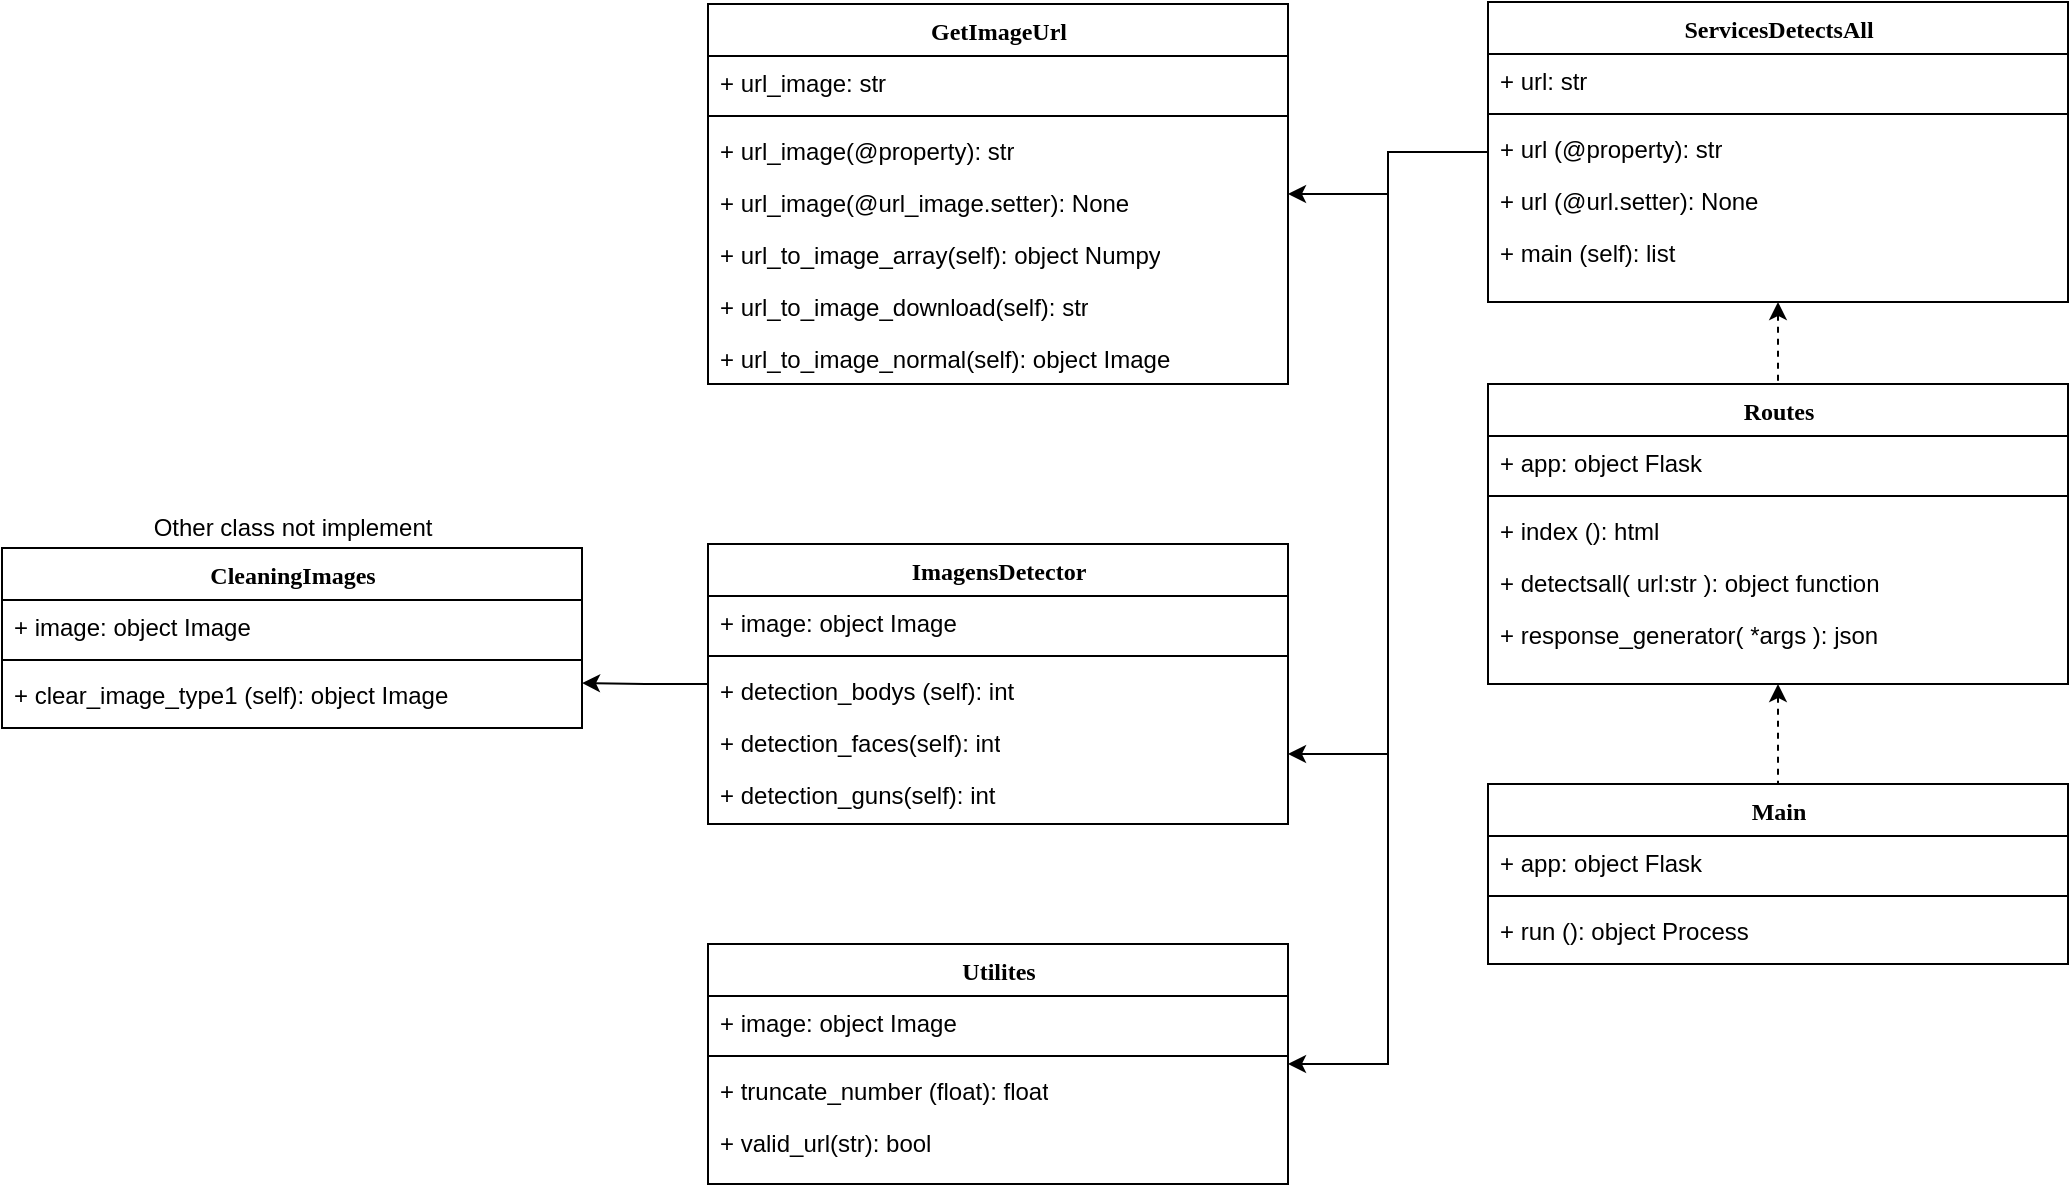 <mxfile version="14.6.13" type="device"><diagram name="Page-1" id="9f46799a-70d6-7492-0946-bef42562c5a5"><mxGraphModel dx="2523" dy="825" grid="1" gridSize="10" guides="1" tooltips="1" connect="1" arrows="1" fold="1" page="1" pageScale="1" pageWidth="1100" pageHeight="850" background="#ffffff" math="0" shadow="0"><root><mxCell id="0"/><mxCell id="1" parent="0"/><mxCell id="78961159f06e98e8-123" style="edgeStyle=orthogonalEdgeStyle;html=1;labelBackgroundColor=none;startFill=0;startSize=8;endArrow=open;endFill=0;endSize=16;fontFamily=Verdana;fontSize=12;dashed=1;" parent="1" target="78961159f06e98e8-69" edge="1"><mxGeometry relative="1" as="geometry"><Array as="points"><mxPoint x="790" y="297"/><mxPoint x="1030" y="297"/></Array><mxPoint x="840" y="138.5" as="sourcePoint"/></mxGeometry></mxCell><mxCell id="78961159f06e98e8-124" style="edgeStyle=orthogonalEdgeStyle;html=1;labelBackgroundColor=none;startFill=0;startSize=8;endArrow=diamondThin;endFill=0;endSize=16;fontFamily=Verdana;fontSize=12;" parent="1" target="78961159f06e98e8-69" edge="1"><mxGeometry relative="1" as="geometry"><Array as="points"><mxPoint x="740" y="347"/><mxPoint x="990" y="347"/></Array><mxPoint x="840" y="138.5" as="sourcePoint"/></mxGeometry></mxCell><mxCell id="GDsWLiKkRO5h1Vw5HEU5-4" value="GetImageUrl" style="swimlane;html=1;fontStyle=1;align=center;verticalAlign=top;childLayout=stackLayout;horizontal=1;startSize=26;horizontalStack=0;resizeParent=1;resizeLast=0;collapsible=1;marginBottom=0;swimlaneFillColor=#ffffff;rounded=0;shadow=0;comic=0;labelBackgroundColor=none;strokeWidth=1;fillColor=none;fontFamily=Verdana;fontSize=12" vertex="1" parent="1"><mxGeometry x="110" y="50" width="290" height="190" as="geometry"><mxRectangle x="77" y="120" width="100" height="26" as="alternateBounds"/></mxGeometry></mxCell><mxCell id="GDsWLiKkRO5h1Vw5HEU5-5" value="+ url_image: str" style="text;html=1;strokeColor=none;fillColor=none;align=left;verticalAlign=top;spacingLeft=4;spacingRight=4;whiteSpace=wrap;overflow=hidden;rotatable=0;points=[[0,0.5],[1,0.5]];portConstraint=eastwest;" vertex="1" parent="GDsWLiKkRO5h1Vw5HEU5-4"><mxGeometry y="26" width="290" height="26" as="geometry"/></mxCell><mxCell id="GDsWLiKkRO5h1Vw5HEU5-10" value="" style="line;html=1;strokeWidth=1;fillColor=none;align=left;verticalAlign=middle;spacingTop=-1;spacingLeft=3;spacingRight=3;rotatable=0;labelPosition=right;points=[];portConstraint=eastwest;" vertex="1" parent="GDsWLiKkRO5h1Vw5HEU5-4"><mxGeometry y="52" width="290" height="8" as="geometry"/></mxCell><mxCell id="GDsWLiKkRO5h1Vw5HEU5-11" value="+ url_image(@property): str" style="text;html=1;strokeColor=none;fillColor=none;align=left;verticalAlign=top;spacingLeft=4;spacingRight=4;whiteSpace=wrap;overflow=hidden;rotatable=0;points=[[0,0.5],[1,0.5]];portConstraint=eastwest;" vertex="1" parent="GDsWLiKkRO5h1Vw5HEU5-4"><mxGeometry y="60" width="290" height="26" as="geometry"/></mxCell><mxCell id="GDsWLiKkRO5h1Vw5HEU5-12" value="+ url_image(@url_image.setter): None" style="text;html=1;strokeColor=none;fillColor=none;align=left;verticalAlign=top;spacingLeft=4;spacingRight=4;whiteSpace=wrap;overflow=hidden;rotatable=0;points=[[0,0.5],[1,0.5]];portConstraint=eastwest;" vertex="1" parent="GDsWLiKkRO5h1Vw5HEU5-4"><mxGeometry y="86" width="290" height="26" as="geometry"/></mxCell><mxCell id="GDsWLiKkRO5h1Vw5HEU5-19" value="+ url_to_image_array(self): object Numpy" style="text;html=1;strokeColor=none;fillColor=none;align=left;verticalAlign=top;spacingLeft=4;spacingRight=4;whiteSpace=wrap;overflow=hidden;rotatable=0;points=[[0,0.5],[1,0.5]];portConstraint=eastwest;" vertex="1" parent="GDsWLiKkRO5h1Vw5HEU5-4"><mxGeometry y="112" width="290" height="26" as="geometry"/></mxCell><mxCell id="GDsWLiKkRO5h1Vw5HEU5-20" value="+ url_to_image_download(self): str" style="text;html=1;strokeColor=none;fillColor=none;align=left;verticalAlign=top;spacingLeft=4;spacingRight=4;whiteSpace=wrap;overflow=hidden;rotatable=0;points=[[0,0.5],[1,0.5]];portConstraint=eastwest;" vertex="1" parent="GDsWLiKkRO5h1Vw5HEU5-4"><mxGeometry y="138" width="290" height="26" as="geometry"/></mxCell><mxCell id="GDsWLiKkRO5h1Vw5HEU5-21" value="+ url_to_image_normal(self): object Image&amp;nbsp;" style="text;html=1;strokeColor=none;fillColor=none;align=left;verticalAlign=top;spacingLeft=4;spacingRight=4;whiteSpace=wrap;overflow=hidden;rotatable=0;points=[[0,0.5],[1,0.5]];portConstraint=eastwest;" vertex="1" parent="GDsWLiKkRO5h1Vw5HEU5-4"><mxGeometry y="164" width="290" height="26" as="geometry"/></mxCell><mxCell id="GDsWLiKkRO5h1Vw5HEU5-85" style="edgeStyle=orthogonalEdgeStyle;rounded=0;orthogonalLoop=1;jettySize=auto;html=1;entryX=1;entryY=0.75;entryDx=0;entryDy=0;" edge="1" parent="1" source="GDsWLiKkRO5h1Vw5HEU5-22" target="GDsWLiKkRO5h1Vw5HEU5-31"><mxGeometry relative="1" as="geometry"/></mxCell><mxCell id="GDsWLiKkRO5h1Vw5HEU5-22" value="ImagensDetector" style="swimlane;html=1;fontStyle=1;align=center;verticalAlign=top;childLayout=stackLayout;horizontal=1;startSize=26;horizontalStack=0;resizeParent=1;resizeLast=0;collapsible=1;marginBottom=0;swimlaneFillColor=#ffffff;rounded=0;shadow=0;comic=0;labelBackgroundColor=none;strokeWidth=1;fillColor=none;fontFamily=Verdana;fontSize=12" vertex="1" parent="1"><mxGeometry x="110" y="320" width="290" height="140" as="geometry"><mxRectangle x="90" y="350" width="120" height="26" as="alternateBounds"/></mxGeometry></mxCell><mxCell id="GDsWLiKkRO5h1Vw5HEU5-23" value="+ image: object Image" style="text;html=1;strokeColor=none;fillColor=none;align=left;verticalAlign=top;spacingLeft=4;spacingRight=4;whiteSpace=wrap;overflow=hidden;rotatable=0;points=[[0,0.5],[1,0.5]];portConstraint=eastwest;" vertex="1" parent="GDsWLiKkRO5h1Vw5HEU5-22"><mxGeometry y="26" width="290" height="26" as="geometry"/></mxCell><mxCell id="GDsWLiKkRO5h1Vw5HEU5-24" value="" style="line;html=1;strokeWidth=1;fillColor=none;align=left;verticalAlign=middle;spacingTop=-1;spacingLeft=3;spacingRight=3;rotatable=0;labelPosition=right;points=[];portConstraint=eastwest;" vertex="1" parent="GDsWLiKkRO5h1Vw5HEU5-22"><mxGeometry y="52" width="290" height="8" as="geometry"/></mxCell><mxCell id="GDsWLiKkRO5h1Vw5HEU5-25" value="+ detection_bodys (self): int" style="text;html=1;strokeColor=none;fillColor=none;align=left;verticalAlign=top;spacingLeft=4;spacingRight=4;whiteSpace=wrap;overflow=hidden;rotatable=0;points=[[0,0.5],[1,0.5]];portConstraint=eastwest;" vertex="1" parent="GDsWLiKkRO5h1Vw5HEU5-22"><mxGeometry y="60" width="290" height="26" as="geometry"/></mxCell><mxCell id="GDsWLiKkRO5h1Vw5HEU5-26" value="+ detection_faces(self): int" style="text;html=1;strokeColor=none;fillColor=none;align=left;verticalAlign=top;spacingLeft=4;spacingRight=4;whiteSpace=wrap;overflow=hidden;rotatable=0;points=[[0,0.5],[1,0.5]];portConstraint=eastwest;" vertex="1" parent="GDsWLiKkRO5h1Vw5HEU5-22"><mxGeometry y="86" width="290" height="26" as="geometry"/></mxCell><mxCell id="GDsWLiKkRO5h1Vw5HEU5-30" value="+ detection_guns(self): int" style="text;html=1;strokeColor=none;fillColor=none;align=left;verticalAlign=top;spacingLeft=4;spacingRight=4;whiteSpace=wrap;overflow=hidden;rotatable=0;points=[[0,0.5],[1,0.5]];portConstraint=eastwest;" vertex="1" parent="GDsWLiKkRO5h1Vw5HEU5-22"><mxGeometry y="112" width="290" height="26" as="geometry"/></mxCell><mxCell id="GDsWLiKkRO5h1Vw5HEU5-31" value="CleaningImages" style="swimlane;html=1;fontStyle=1;align=center;verticalAlign=top;childLayout=stackLayout;horizontal=1;startSize=26;horizontalStack=0;resizeParent=1;resizeLast=0;collapsible=1;marginBottom=0;swimlaneFillColor=#ffffff;rounded=0;shadow=0;comic=0;labelBackgroundColor=none;strokeWidth=1;fillColor=none;fontFamily=Verdana;fontSize=12" vertex="1" parent="1"><mxGeometry x="-243" y="322" width="290" height="90" as="geometry"><mxRectangle x="-340" y="370" width="120" height="26" as="alternateBounds"/></mxGeometry></mxCell><mxCell id="GDsWLiKkRO5h1Vw5HEU5-32" value="+ image: object Image" style="text;html=1;strokeColor=none;fillColor=none;align=left;verticalAlign=top;spacingLeft=4;spacingRight=4;whiteSpace=wrap;overflow=hidden;rotatable=0;points=[[0,0.5],[1,0.5]];portConstraint=eastwest;" vertex="1" parent="GDsWLiKkRO5h1Vw5HEU5-31"><mxGeometry y="26" width="290" height="26" as="geometry"/></mxCell><mxCell id="GDsWLiKkRO5h1Vw5HEU5-33" value="" style="line;html=1;strokeWidth=1;fillColor=none;align=left;verticalAlign=middle;spacingTop=-1;spacingLeft=3;spacingRight=3;rotatable=0;labelPosition=right;points=[];portConstraint=eastwest;" vertex="1" parent="GDsWLiKkRO5h1Vw5HEU5-31"><mxGeometry y="52" width="290" height="8" as="geometry"/></mxCell><mxCell id="GDsWLiKkRO5h1Vw5HEU5-34" value="+ clear_image_type1 (self): object Image" style="text;html=1;strokeColor=none;fillColor=none;align=left;verticalAlign=top;spacingLeft=4;spacingRight=4;whiteSpace=wrap;overflow=hidden;rotatable=0;points=[[0,0.5],[1,0.5]];portConstraint=eastwest;" vertex="1" parent="GDsWLiKkRO5h1Vw5HEU5-31"><mxGeometry y="60" width="290" height="26" as="geometry"/></mxCell><mxCell id="GDsWLiKkRO5h1Vw5HEU5-37" value="Other class not implement" style="text;html=1;align=center;verticalAlign=middle;resizable=0;points=[];autosize=1;strokeColor=none;" vertex="1" parent="1"><mxGeometry x="-173" y="302" width="150" height="20" as="geometry"/></mxCell><mxCell id="GDsWLiKkRO5h1Vw5HEU5-38" value="Utilites" style="swimlane;html=1;fontStyle=1;align=center;verticalAlign=top;childLayout=stackLayout;horizontal=1;startSize=26;horizontalStack=0;resizeParent=1;resizeLast=0;collapsible=1;marginBottom=0;swimlaneFillColor=#ffffff;rounded=0;shadow=0;comic=0;labelBackgroundColor=none;strokeWidth=1;fillColor=none;fontFamily=Verdana;fontSize=12" vertex="1" parent="1"><mxGeometry x="110" y="520" width="290" height="120" as="geometry"><mxRectangle x="77" y="540" width="70" height="26" as="alternateBounds"/></mxGeometry></mxCell><mxCell id="GDsWLiKkRO5h1Vw5HEU5-39" value="+ image: object Image" style="text;html=1;strokeColor=none;fillColor=none;align=left;verticalAlign=top;spacingLeft=4;spacingRight=4;whiteSpace=wrap;overflow=hidden;rotatable=0;points=[[0,0.5],[1,0.5]];portConstraint=eastwest;" vertex="1" parent="GDsWLiKkRO5h1Vw5HEU5-38"><mxGeometry y="26" width="290" height="26" as="geometry"/></mxCell><mxCell id="GDsWLiKkRO5h1Vw5HEU5-40" value="" style="line;html=1;strokeWidth=1;fillColor=none;align=left;verticalAlign=middle;spacingTop=-1;spacingLeft=3;spacingRight=3;rotatable=0;labelPosition=right;points=[];portConstraint=eastwest;" vertex="1" parent="GDsWLiKkRO5h1Vw5HEU5-38"><mxGeometry y="52" width="290" height="8" as="geometry"/></mxCell><mxCell id="GDsWLiKkRO5h1Vw5HEU5-41" value="+ truncate_number (float): float" style="text;html=1;strokeColor=none;fillColor=none;align=left;verticalAlign=top;spacingLeft=4;spacingRight=4;whiteSpace=wrap;overflow=hidden;rotatable=0;points=[[0,0.5],[1,0.5]];portConstraint=eastwest;" vertex="1" parent="GDsWLiKkRO5h1Vw5HEU5-38"><mxGeometry y="60" width="290" height="26" as="geometry"/></mxCell><mxCell id="GDsWLiKkRO5h1Vw5HEU5-42" value="+ valid_url(str): bool" style="text;html=1;strokeColor=none;fillColor=none;align=left;verticalAlign=top;spacingLeft=4;spacingRight=4;whiteSpace=wrap;overflow=hidden;rotatable=0;points=[[0,0.5],[1,0.5]];portConstraint=eastwest;" vertex="1" parent="GDsWLiKkRO5h1Vw5HEU5-38"><mxGeometry y="86" width="290" height="26" as="geometry"/></mxCell><mxCell id="GDsWLiKkRO5h1Vw5HEU5-82" style="edgeStyle=orthogonalEdgeStyle;rounded=0;orthogonalLoop=1;jettySize=auto;html=1;entryX=1;entryY=0.75;entryDx=0;entryDy=0;" edge="1" parent="1" source="GDsWLiKkRO5h1Vw5HEU5-44" target="GDsWLiKkRO5h1Vw5HEU5-22"><mxGeometry relative="1" as="geometry"/></mxCell><mxCell id="GDsWLiKkRO5h1Vw5HEU5-83" style="edgeStyle=orthogonalEdgeStyle;rounded=0;orthogonalLoop=1;jettySize=auto;html=1;entryX=1;entryY=0.5;entryDx=0;entryDy=0;" edge="1" parent="1" source="GDsWLiKkRO5h1Vw5HEU5-44" target="GDsWLiKkRO5h1Vw5HEU5-4"><mxGeometry relative="1" as="geometry"/></mxCell><mxCell id="GDsWLiKkRO5h1Vw5HEU5-84" style="edgeStyle=orthogonalEdgeStyle;rounded=0;orthogonalLoop=1;jettySize=auto;html=1;entryX=1;entryY=0.5;entryDx=0;entryDy=0;" edge="1" parent="1" source="GDsWLiKkRO5h1Vw5HEU5-44" target="GDsWLiKkRO5h1Vw5HEU5-38"><mxGeometry relative="1" as="geometry"/></mxCell><mxCell id="GDsWLiKkRO5h1Vw5HEU5-86" style="edgeStyle=orthogonalEdgeStyle;rounded=0;orthogonalLoop=1;jettySize=auto;html=1;dashed=1;entryX=0.5;entryY=0;entryDx=0;entryDy=0;startArrow=classic;startFill=1;endArrow=none;endFill=0;" edge="1" parent="1" source="GDsWLiKkRO5h1Vw5HEU5-44" target="GDsWLiKkRO5h1Vw5HEU5-56"><mxGeometry relative="1" as="geometry"/></mxCell><mxCell id="GDsWLiKkRO5h1Vw5HEU5-44" value="ServicesDetectsAll" style="swimlane;html=1;fontStyle=1;align=center;verticalAlign=top;childLayout=stackLayout;horizontal=1;startSize=26;horizontalStack=0;resizeParent=1;resizeLast=0;collapsible=1;marginBottom=0;swimlaneFillColor=#ffffff;rounded=0;shadow=0;comic=0;labelBackgroundColor=none;strokeWidth=1;fillColor=none;fontFamily=Verdana;fontSize=12" vertex="1" parent="1"><mxGeometry x="500" y="49" width="290" height="150" as="geometry"/></mxCell><mxCell id="GDsWLiKkRO5h1Vw5HEU5-45" value="+ url: str" style="text;html=1;strokeColor=none;fillColor=none;align=left;verticalAlign=top;spacingLeft=4;spacingRight=4;whiteSpace=wrap;overflow=hidden;rotatable=0;points=[[0,0.5],[1,0.5]];portConstraint=eastwest;" vertex="1" parent="GDsWLiKkRO5h1Vw5HEU5-44"><mxGeometry y="26" width="290" height="26" as="geometry"/></mxCell><mxCell id="GDsWLiKkRO5h1Vw5HEU5-46" value="" style="line;html=1;strokeWidth=1;fillColor=none;align=left;verticalAlign=middle;spacingTop=-1;spacingLeft=3;spacingRight=3;rotatable=0;labelPosition=right;points=[];portConstraint=eastwest;" vertex="1" parent="GDsWLiKkRO5h1Vw5HEU5-44"><mxGeometry y="52" width="290" height="8" as="geometry"/></mxCell><mxCell id="GDsWLiKkRO5h1Vw5HEU5-47" value="+ url (@property): str" style="text;html=1;strokeColor=none;fillColor=none;align=left;verticalAlign=top;spacingLeft=4;spacingRight=4;whiteSpace=wrap;overflow=hidden;rotatable=0;points=[[0,0.5],[1,0.5]];portConstraint=eastwest;" vertex="1" parent="GDsWLiKkRO5h1Vw5HEU5-44"><mxGeometry y="60" width="290" height="26" as="geometry"/></mxCell><mxCell id="GDsWLiKkRO5h1Vw5HEU5-50" value="+ url (@url.setter): None" style="text;html=1;strokeColor=none;fillColor=none;align=left;verticalAlign=top;spacingLeft=4;spacingRight=4;whiteSpace=wrap;overflow=hidden;rotatable=0;points=[[0,0.5],[1,0.5]];portConstraint=eastwest;" vertex="1" parent="GDsWLiKkRO5h1Vw5HEU5-44"><mxGeometry y="86" width="290" height="26" as="geometry"/></mxCell><mxCell id="GDsWLiKkRO5h1Vw5HEU5-51" value="+ main (self): list" style="text;html=1;strokeColor=none;fillColor=none;align=left;verticalAlign=top;spacingLeft=4;spacingRight=4;whiteSpace=wrap;overflow=hidden;rotatable=0;points=[[0,0.5],[1,0.5]];portConstraint=eastwest;" vertex="1" parent="GDsWLiKkRO5h1Vw5HEU5-44"><mxGeometry y="112" width="290" height="26" as="geometry"/></mxCell><mxCell id="GDsWLiKkRO5h1Vw5HEU5-95" style="edgeStyle=orthogonalEdgeStyle;rounded=0;orthogonalLoop=1;jettySize=auto;html=1;entryX=0.5;entryY=0;entryDx=0;entryDy=0;dashed=1;endArrow=none;endFill=0;startArrow=classic;startFill=1;" edge="1" parent="1" source="GDsWLiKkRO5h1Vw5HEU5-56" target="GDsWLiKkRO5h1Vw5HEU5-87"><mxGeometry relative="1" as="geometry"/></mxCell><mxCell id="GDsWLiKkRO5h1Vw5HEU5-56" value="Routes" style="swimlane;html=1;fontStyle=1;align=center;verticalAlign=top;childLayout=stackLayout;horizontal=1;startSize=26;horizontalStack=0;resizeParent=1;resizeLast=0;collapsible=1;marginBottom=0;swimlaneFillColor=#ffffff;rounded=0;shadow=0;comic=0;labelBackgroundColor=none;strokeWidth=1;fillColor=none;fontFamily=Verdana;fontSize=12;" vertex="1" parent="1"><mxGeometry x="500" y="240" width="290" height="150" as="geometry"><mxRectangle x="1010" y="360" width="120" height="26" as="alternateBounds"/></mxGeometry></mxCell><mxCell id="GDsWLiKkRO5h1Vw5HEU5-57" value="+ app: object Flask" style="text;html=1;strokeColor=none;fillColor=none;align=left;verticalAlign=top;spacingLeft=4;spacingRight=4;whiteSpace=wrap;overflow=hidden;rotatable=0;points=[[0,0.5],[1,0.5]];portConstraint=eastwest;" vertex="1" parent="GDsWLiKkRO5h1Vw5HEU5-56"><mxGeometry y="26" width="290" height="26" as="geometry"/></mxCell><mxCell id="GDsWLiKkRO5h1Vw5HEU5-58" value="" style="line;html=1;strokeWidth=1;fillColor=none;align=left;verticalAlign=middle;spacingTop=-1;spacingLeft=3;spacingRight=3;rotatable=0;labelPosition=right;points=[];portConstraint=eastwest;" vertex="1" parent="GDsWLiKkRO5h1Vw5HEU5-56"><mxGeometry y="52" width="290" height="8" as="geometry"/></mxCell><mxCell id="GDsWLiKkRO5h1Vw5HEU5-59" value="+ index (): html" style="text;html=1;strokeColor=none;fillColor=none;align=left;verticalAlign=top;spacingLeft=4;spacingRight=4;whiteSpace=wrap;overflow=hidden;rotatable=0;points=[[0,0.5],[1,0.5]];portConstraint=eastwest;" vertex="1" parent="GDsWLiKkRO5h1Vw5HEU5-56"><mxGeometry y="60" width="290" height="26" as="geometry"/></mxCell><mxCell id="GDsWLiKkRO5h1Vw5HEU5-61" value="+ detectsall( url:str ): object function" style="text;html=1;strokeColor=none;fillColor=none;align=left;verticalAlign=top;spacingLeft=4;spacingRight=4;whiteSpace=wrap;overflow=hidden;rotatable=0;points=[[0,0.5],[1,0.5]];portConstraint=eastwest;" vertex="1" parent="GDsWLiKkRO5h1Vw5HEU5-56"><mxGeometry y="86" width="290" height="26" as="geometry"/></mxCell><mxCell id="GDsWLiKkRO5h1Vw5HEU5-63" value="+ response_generator( *args ): json" style="text;html=1;strokeColor=none;fillColor=none;align=left;verticalAlign=top;spacingLeft=4;spacingRight=4;whiteSpace=wrap;overflow=hidden;rotatable=0;points=[[0,0.5],[1,0.5]];portConstraint=eastwest;" vertex="1" parent="GDsWLiKkRO5h1Vw5HEU5-56"><mxGeometry y="112" width="290" height="26" as="geometry"/></mxCell><mxCell id="GDsWLiKkRO5h1Vw5HEU5-87" value="Main" style="swimlane;html=1;fontStyle=1;align=center;verticalAlign=top;childLayout=stackLayout;horizontal=1;startSize=26;horizontalStack=0;resizeParent=1;resizeLast=0;collapsible=1;marginBottom=0;swimlaneFillColor=#ffffff;rounded=0;shadow=0;comic=0;labelBackgroundColor=none;strokeWidth=1;fillColor=none;fontFamily=Verdana;fontSize=12;" vertex="1" parent="1"><mxGeometry x="500" y="440" width="290" height="90" as="geometry"><mxRectangle x="1010" y="360" width="120" height="26" as="alternateBounds"/></mxGeometry></mxCell><mxCell id="GDsWLiKkRO5h1Vw5HEU5-88" value="+ app: object Flask" style="text;html=1;strokeColor=none;fillColor=none;align=left;verticalAlign=top;spacingLeft=4;spacingRight=4;whiteSpace=wrap;overflow=hidden;rotatable=0;points=[[0,0.5],[1,0.5]];portConstraint=eastwest;" vertex="1" parent="GDsWLiKkRO5h1Vw5HEU5-87"><mxGeometry y="26" width="290" height="26" as="geometry"/></mxCell><mxCell id="GDsWLiKkRO5h1Vw5HEU5-89" value="" style="line;html=1;strokeWidth=1;fillColor=none;align=left;verticalAlign=middle;spacingTop=-1;spacingLeft=3;spacingRight=3;rotatable=0;labelPosition=right;points=[];portConstraint=eastwest;" vertex="1" parent="GDsWLiKkRO5h1Vw5HEU5-87"><mxGeometry y="52" width="290" height="8" as="geometry"/></mxCell><mxCell id="GDsWLiKkRO5h1Vw5HEU5-90" value="+ run (): object Process" style="text;html=1;strokeColor=none;fillColor=none;align=left;verticalAlign=top;spacingLeft=4;spacingRight=4;whiteSpace=wrap;overflow=hidden;rotatable=0;points=[[0,0.5],[1,0.5]];portConstraint=eastwest;" vertex="1" parent="GDsWLiKkRO5h1Vw5HEU5-87"><mxGeometry y="60" width="290" height="26" as="geometry"/></mxCell></root></mxGraphModel></diagram></mxfile>